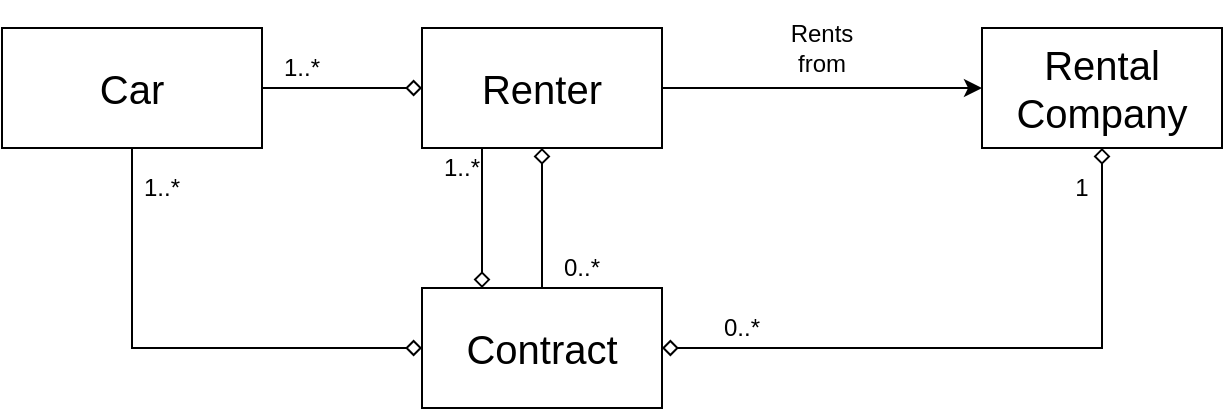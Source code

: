 <mxfile version="14.2.4" type="github">
  <diagram id="C5RBs43oDa-KdzZeNtuy" name="Page-1">
    <mxGraphModel dx="776" dy="477" grid="1" gridSize="10" guides="1" tooltips="1" connect="1" arrows="1" fold="1" page="1" pageScale="1" pageWidth="827" pageHeight="1169" math="0" shadow="0">
      <root>
        <mxCell id="WIyWlLk6GJQsqaUBKTNV-0" />
        <mxCell id="WIyWlLk6GJQsqaUBKTNV-1" parent="WIyWlLk6GJQsqaUBKTNV-0" />
        <mxCell id="iL1nD5w0kTDrU9niPGq2-2" value="" style="rounded=0;whiteSpace=wrap;html=1;" vertex="1" parent="WIyWlLk6GJQsqaUBKTNV-1">
          <mxGeometry x="130" y="100" width="130" height="60" as="geometry" />
        </mxCell>
        <mxCell id="iL1nD5w0kTDrU9niPGq2-3" value="&lt;font style=&quot;font-size: 20px&quot;&gt;Car&lt;/font&gt;" style="text;html=1;strokeColor=none;fillColor=none;align=center;verticalAlign=middle;whiteSpace=wrap;rounded=0;" vertex="1" parent="WIyWlLk6GJQsqaUBKTNV-1">
          <mxGeometry x="140" y="110" width="110" height="40" as="geometry" />
        </mxCell>
        <mxCell id="iL1nD5w0kTDrU9niPGq2-9" style="edgeStyle=orthogonalEdgeStyle;rounded=0;orthogonalLoop=1;jettySize=auto;html=1;entryX=0;entryY=0.5;entryDx=0;entryDy=0;startArrow=none;startFill=0;endArrow=classic;endFill=1;" edge="1" parent="WIyWlLk6GJQsqaUBKTNV-1" source="iL1nD5w0kTDrU9niPGq2-4" target="iL1nD5w0kTDrU9niPGq2-6">
          <mxGeometry relative="1" as="geometry" />
        </mxCell>
        <mxCell id="iL1nD5w0kTDrU9niPGq2-12" style="edgeStyle=orthogonalEdgeStyle;rounded=0;orthogonalLoop=1;jettySize=auto;html=1;entryX=1;entryY=0.5;entryDx=0;entryDy=0;startArrow=diamond;startFill=0;endArrow=none;endFill=0;" edge="1" parent="WIyWlLk6GJQsqaUBKTNV-1" source="iL1nD5w0kTDrU9niPGq2-4" target="iL1nD5w0kTDrU9niPGq2-2">
          <mxGeometry relative="1" as="geometry" />
        </mxCell>
        <mxCell id="iL1nD5w0kTDrU9niPGq2-4" value="Renter" style="rounded=0;whiteSpace=wrap;html=1;fontSize=20;" vertex="1" parent="WIyWlLk6GJQsqaUBKTNV-1">
          <mxGeometry x="340" y="100" width="120" height="60" as="geometry" />
        </mxCell>
        <mxCell id="iL1nD5w0kTDrU9niPGq2-8" style="edgeStyle=orthogonalEdgeStyle;rounded=0;orthogonalLoop=1;jettySize=auto;html=1;entryX=1;entryY=0.5;entryDx=0;entryDy=0;endArrow=diamond;endFill=0;startArrow=diamond;startFill=0;" edge="1" parent="WIyWlLk6GJQsqaUBKTNV-1" source="iL1nD5w0kTDrU9niPGq2-6" target="iL1nD5w0kTDrU9niPGq2-7">
          <mxGeometry relative="1" as="geometry">
            <Array as="points">
              <mxPoint x="680" y="260" />
            </Array>
          </mxGeometry>
        </mxCell>
        <mxCell id="iL1nD5w0kTDrU9niPGq2-6" value="&lt;p style=&quot;font-size: 20px&quot;&gt;Rental Company&lt;/p&gt;" style="rounded=0;whiteSpace=wrap;html=1;" vertex="1" parent="WIyWlLk6GJQsqaUBKTNV-1">
          <mxGeometry x="620" y="100" width="120" height="60" as="geometry" />
        </mxCell>
        <mxCell id="iL1nD5w0kTDrU9niPGq2-10" style="edgeStyle=orthogonalEdgeStyle;rounded=0;orthogonalLoop=1;jettySize=auto;html=1;entryX=0.5;entryY=1;entryDx=0;entryDy=0;startArrow=none;startFill=0;endArrow=diamond;endFill=0;" edge="1" parent="WIyWlLk6GJQsqaUBKTNV-1" source="iL1nD5w0kTDrU9niPGq2-7" target="iL1nD5w0kTDrU9niPGq2-4">
          <mxGeometry relative="1" as="geometry" />
        </mxCell>
        <mxCell id="iL1nD5w0kTDrU9niPGq2-11" style="edgeStyle=orthogonalEdgeStyle;rounded=0;orthogonalLoop=1;jettySize=auto;html=1;entryX=0.5;entryY=1;entryDx=0;entryDy=0;startArrow=diamond;startFill=0;endArrow=none;endFill=0;" edge="1" parent="WIyWlLk6GJQsqaUBKTNV-1" source="iL1nD5w0kTDrU9niPGq2-7" target="iL1nD5w0kTDrU9niPGq2-2">
          <mxGeometry relative="1" as="geometry" />
        </mxCell>
        <mxCell id="iL1nD5w0kTDrU9niPGq2-7" value="&lt;p style=&quot;font-size: 20px&quot;&gt;Contract&lt;/p&gt;" style="rounded=0;whiteSpace=wrap;html=1;" vertex="1" parent="WIyWlLk6GJQsqaUBKTNV-1">
          <mxGeometry x="340" y="230" width="120" height="60" as="geometry" />
        </mxCell>
        <mxCell id="iL1nD5w0kTDrU9niPGq2-13" value="Rents from" style="text;html=1;strokeColor=none;fillColor=none;align=center;verticalAlign=middle;whiteSpace=wrap;rounded=0;" vertex="1" parent="WIyWlLk6GJQsqaUBKTNV-1">
          <mxGeometry x="520" y="100" width="40" height="20" as="geometry" />
        </mxCell>
        <mxCell id="iL1nD5w0kTDrU9niPGq2-14" value="0..*" style="text;html=1;strokeColor=none;fillColor=none;align=center;verticalAlign=middle;whiteSpace=wrap;rounded=0;" vertex="1" parent="WIyWlLk6GJQsqaUBKTNV-1">
          <mxGeometry x="480" y="240" width="40" height="20" as="geometry" />
        </mxCell>
        <mxCell id="iL1nD5w0kTDrU9niPGq2-15" value="1" style="text;html=1;strokeColor=none;fillColor=none;align=center;verticalAlign=middle;whiteSpace=wrap;rounded=0;" vertex="1" parent="WIyWlLk6GJQsqaUBKTNV-1">
          <mxGeometry x="650" y="170" width="40" height="20" as="geometry" />
        </mxCell>
        <mxCell id="iL1nD5w0kTDrU9niPGq2-16" value="0..*" style="text;html=1;strokeColor=none;fillColor=none;align=center;verticalAlign=middle;whiteSpace=wrap;rounded=0;" vertex="1" parent="WIyWlLk6GJQsqaUBKTNV-1">
          <mxGeometry x="400" y="210" width="40" height="20" as="geometry" />
        </mxCell>
        <mxCell id="iL1nD5w0kTDrU9niPGq2-17" value="" style="endArrow=diamond;html=1;entryX=0.25;entryY=0;entryDx=0;entryDy=0;exitX=0.25;exitY=1;exitDx=0;exitDy=0;endFill=0;" edge="1" parent="WIyWlLk6GJQsqaUBKTNV-1" source="iL1nD5w0kTDrU9niPGq2-4" target="iL1nD5w0kTDrU9niPGq2-7">
          <mxGeometry width="50" height="50" relative="1" as="geometry">
            <mxPoint x="350" y="310" as="sourcePoint" />
            <mxPoint x="400" y="260" as="targetPoint" />
          </mxGeometry>
        </mxCell>
        <mxCell id="iL1nD5w0kTDrU9niPGq2-18" value="1..*" style="text;html=1;strokeColor=none;fillColor=none;align=center;verticalAlign=middle;whiteSpace=wrap;rounded=0;" vertex="1" parent="WIyWlLk6GJQsqaUBKTNV-1">
          <mxGeometry x="340" y="160" width="40" height="20" as="geometry" />
        </mxCell>
        <mxCell id="iL1nD5w0kTDrU9niPGq2-19" value="1..*" style="text;html=1;strokeColor=none;fillColor=none;align=center;verticalAlign=middle;whiteSpace=wrap;rounded=0;" vertex="1" parent="WIyWlLk6GJQsqaUBKTNV-1">
          <mxGeometry x="190" y="170" width="40" height="20" as="geometry" />
        </mxCell>
        <mxCell id="iL1nD5w0kTDrU9niPGq2-20" value="1..*" style="text;html=1;strokeColor=none;fillColor=none;align=center;verticalAlign=middle;whiteSpace=wrap;rounded=0;" vertex="1" parent="WIyWlLk6GJQsqaUBKTNV-1">
          <mxGeometry x="260" y="110" width="40" height="20" as="geometry" />
        </mxCell>
      </root>
    </mxGraphModel>
  </diagram>
</mxfile>
